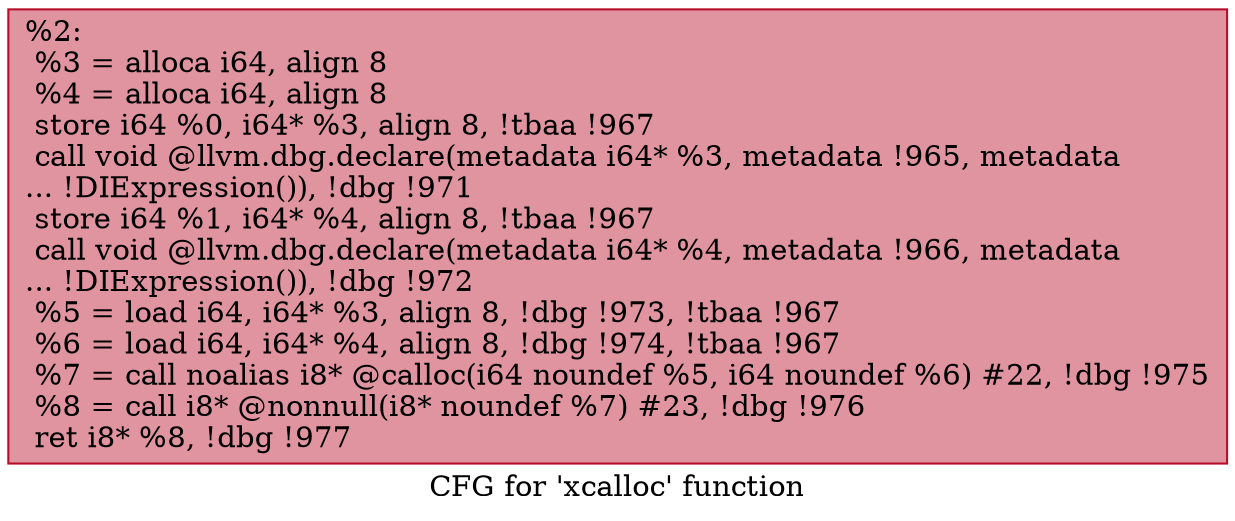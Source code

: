 digraph "CFG for 'xcalloc' function" {
	label="CFG for 'xcalloc' function";

	Node0x23d3910 [shape=record,color="#b70d28ff", style=filled, fillcolor="#b70d2870",label="{%2:\l  %3 = alloca i64, align 8\l  %4 = alloca i64, align 8\l  store i64 %0, i64* %3, align 8, !tbaa !967\l  call void @llvm.dbg.declare(metadata i64* %3, metadata !965, metadata\l... !DIExpression()), !dbg !971\l  store i64 %1, i64* %4, align 8, !tbaa !967\l  call void @llvm.dbg.declare(metadata i64* %4, metadata !966, metadata\l... !DIExpression()), !dbg !972\l  %5 = load i64, i64* %3, align 8, !dbg !973, !tbaa !967\l  %6 = load i64, i64* %4, align 8, !dbg !974, !tbaa !967\l  %7 = call noalias i8* @calloc(i64 noundef %5, i64 noundef %6) #22, !dbg !975\l  %8 = call i8* @nonnull(i8* noundef %7) #23, !dbg !976\l  ret i8* %8, !dbg !977\l}"];
}

